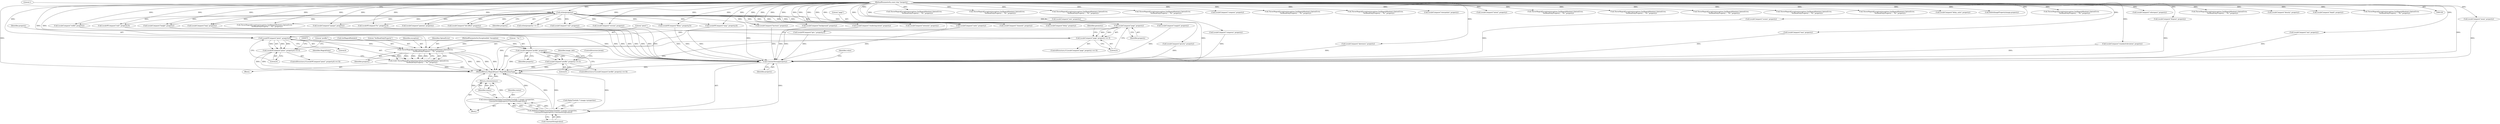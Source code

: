 digraph "0_ImageMagick_b61d35eaccc0a7ddeff8a1c3abfcd0a43ccf210b@pointer" {
"1000942" [label="(Call,LocaleCompare(\"page\",property))"];
"1000204" [label="(Call,strlen(property))"];
"1000140" [label="(MethodParameterIn,const char *property)"];
"1000941" [label="(Call,LocaleCompare(\"page\",property) == 0)"];
"1000968" [label="(Call,LocaleNCompare(\"pixel:\",property,6))"];
"1000967" [label="(Call,LocaleNCompare(\"pixel:\",property,6) == 0)"];
"1000976" [label="(Call,ThrowMagickException(exception,GetMagickModule(),OptionError,\n            \"SetReadOnlyProperty\",\"`%s'\",property))"];
"1000974" [label="(Call,(void) ThrowMagickException(exception,GetMagickModule(),OptionError,\n            \"SetReadOnlyProperty\",\"`%s'\",property))"];
"1000987" [label="(Call,LocaleCompare(\"profile\",property))"];
"1000986" [label="(Call,LocaleCompare(\"profile\",property) == 0)"];
"1001251" [label="(Call,ConstantString(property))"];
"1001245" [label="(Call,AddValueToSplayTree((SplayTreeInfo *) image->properties,\n    ConstantString(property),ConstantString(value)))"];
"1001243" [label="(Call,status=AddValueToSplayTree((SplayTreeInfo *) image->properties,\n    ConstantString(property),ConstantString(value)))"];
"1001255" [label="(Return,return(status);)"];
"1001225" [label="(Call,LocaleNCompare(\"xmp:\",property,4))"];
"1000227" [label="(Call,LocaleNCompare(\"8bim:\",property,5))"];
"1000204" [label="(Call,strlen(property))"];
"1001103" [label="(Call,ThrowMagickException(exception,GetMagickModule(),OptionError,\n            \"SetReadOnlyProperty\",\"`%s'\",property))"];
"1001252" [label="(Identifier,property)"];
"1000967" [label="(Call,LocaleNCompare(\"pixel:\",property,6) == 0)"];
"1000888" [label="(Call,LocaleCompare(\"mean\",property))"];
"1000203" [label="(Call,strlen(property) <= 1)"];
"1001246" [label="(Call,(SplayTreeInfo *) image->properties)"];
"1000970" [label="(Identifier,property)"];
"1001245" [label="(Call,AddValueToSplayTree((SplayTreeInfo *) image->properties,\n    ConstantString(property),ConstantString(value)))"];
"1001256" [label="(Identifier,status)"];
"1000630" [label="(Call,LocaleNCompare(\"fx:\",property,3))"];
"1000250" [label="(Call,LocaleCompare(\"background\",property))"];
"1000704" [label="(Call,LocaleCompare(\"height\",property))"];
"1000615" [label="(Call,ThrowMagickException(exception,GetMagickModule(),OptionError,\n            \"SetReadOnlyProperty\",\"`%s'\",property))"];
"1001079" [label="(Call,LocaleCompare(\"size\",property))"];
"1000974" [label="(Call,(void) ThrowMagickException(exception,GetMagickModule(),OptionError,\n            \"SetReadOnlyProperty\",\"`%s'\",property))"];
"1000927" [label="(Call,ThrowMagickException(exception,GetMagickModule(),OptionError,\n            \"SetReadOnlyProperty\",\"`%s'\",property))"];
"1000978" [label="(Call,GetMagickModule())"];
"1000497" [label="(Call,ThrowMagickException(exception,GetMagickModule(),OptionError,\n            \"SetReadOnlyProperty\",\"`%s'\",property))"];
"1000876" [label="(Call,LocaleCompare(\"magick\",property))"];
"1001148" [label="(Call,LocaleCompare(\"units\",property))"];
"1001203" [label="(Call,LocaleCompare(\"width\",property))"];
"1000973" [label="(Block,)"];
"1000972" [label="(Literal,0)"];
"1000316" [label="(Call,LocaleCompare(\"compose\",property))"];
"1001210" [label="(Call,ThrowMagickException(exception,GetMagickModule(),OptionError,\n            \"SetReadOnlyProperty\",\"`%s'\",property))"];
"1001255" [label="(Return,return(status);)"];
"1000984" [label="(Identifier,MagickFalse)"];
"1000982" [label="(Identifier,property)"];
"1000813" [label="(Call,LocaleNCompare(\"iptc:\",property,5))"];
"1000857" [label="(Call,LocaleCompare(\"loop\",property))"];
"1000969" [label="(Literal,\"pixel:\")"];
"1000906" [label="(Call,ThrowMagickException(exception,GetMagickModule(),OptionError,\n             \"SetReadOnlyProperty\",\"`%s'\",property))"];
"1000784" [label="(Call,LocaleCompare(\"interpolate\",property))"];
"1000671" [label="(Call,LocaleCompare(\"gravity\",property))"];
"1000726" [label="(Call,LocaleCompare(\"intensity\",property))"];
"1000140" [label="(MethodParameterIn,const char *property)"];
"1000943" [label="(Literal,\"page\")"];
"1000755" [label="(Call,LocaleCompare(\"intent\",property))"];
"1001181" [label="(Call,LocaleCompare(\"version\",property))"];
"1000899" [label="(Call,LocaleCompare(\"min\",property))"];
"1000345" [label="(Call,LocaleCompare(\"compress\",property))"];
"1000821" [label="(Call,ThrowMagickException(exception,GetMagickModule(),OptionError,\n            \"SetReadOnlyProperty\",\"`%s'\",property))"];
"1000235" [label="(Call,ThrowMagickException(exception,GetMagickModule(),OptionError,\n            \"SetReadOnlyProperty\",\"`%s'\",property))"];
"1000920" [label="(Call,LocaleCompare(\"opaque\",property))"];
"1001085" [label="(Call,LocaleCompare(\"skewness\",property))"];
"1000945" [label="(Literal,0)"];
"1000977" [label="(Identifier,exception)"];
"1000971" [label="(Literal,6)"];
"1000835" [label="(Call,LocaleCompare(\"kurtosis\",property))"];
"1000985" [label="(ControlStructure,if (LocaleCompare(\"profile\",property) == 0))"];
"1001046" [label="(Call,LocaleCompare(\"rendering-intent\",property))"];
"1000143" [label="(Block,)"];
"1000995" [label="(Identifier,image_info)"];
"1000968" [label="(Call,LocaleNCompare(\"pixel:\",property,6))"];
"1000966" [label="(ControlStructure,if (LocaleNCompare(\"pixel:\",property,6) == 0))"];
"1000711" [label="(Call,ThrowMagickException(exception,GetMagickModule(),OptionError,\n            \"SetReadOnlyProperty\",\"`%s'\",property))"];
"1000979" [label="(Identifier,OptionError)"];
"1000638" [label="(Call,ThrowMagickException(exception,GetMagickModule(),OptionError,\n            \"SetReadOnlyProperty\",\"`%s'\",property))"];
"1000942" [label="(Call,LocaleCompare(\"page\",property))"];
"1000142" [label="(MethodParameterIn,ExceptionInfo *exception)"];
"1001091" [label="(Call,LocaleCompare(\"scenes\",property))"];
"1000882" [label="(Call,LocaleCompare(\"max\",property))"];
"1001233" [label="(Call,ThrowMagickException(exception,GetMagickModule(),OptionError,\n            \"SetReadOnlyProperty\",\"`%s'\",property))"];
"1000986" [label="(Call,LocaleCompare(\"profile\",property) == 0)"];
"1000949" [label="(Identifier,geometry)"];
"1000987" [label="(Call,LocaleCompare(\"profile\",property))"];
"1000490" [label="(Call,LocaleCompare(\"delay_units\",property))"];
"1001096" [label="(Call,LocaleCompare(\"standard-deviation\",property))"];
"1001253" [label="(Call,ConstantString(value))"];
"1000976" [label="(Call,ThrowMagickException(exception,GetMagickModule(),OptionError,\n            \"SetReadOnlyProperty\",\"`%s'\",property))"];
"1000196" [label="(Call,DeleteImageProperty(image,property))"];
"1000607" [label="(Call,LocaleNCompare(\"exif:\",property,5))"];
"1000271" [label="(Call,LocaleCompare(\"channels\",property))"];
"1000988" [label="(Literal,\"profile\")"];
"1000989" [label="(Identifier,property)"];
"1000990" [label="(Literal,0)"];
"1000574" [label="(Call,LocaleCompare(\"dispose\",property))"];
"1001254" [label="(Identifier,value)"];
"1000842" [label="(Call,ThrowMagickException(exception,GetMagickModule(),OptionError,\n            \"SetReadOnlyProperty\",\"`%s'\",property))"];
"1000940" [label="(ControlStructure,if (LocaleCompare(\"page\",property) == 0))"];
"1001243" [label="(Call,status=AddValueToSplayTree((SplayTreeInfo *) image->properties,\n    ConstantString(property),ConstantString(value)))"];
"1000378" [label="(Call,LocaleCompare(\"delay\",property))"];
"1000653" [label="(Call,LocaleCompare(\"gamma\",property))"];
"1000289" [label="(Call,LocaleCompare(\"colorspace\",property))"];
"1000210" [label="(Call,ThrowMagickException(exception,GetMagickModule(),OptionError,\n         \"SetReadOnlyProperty\",\"`%s'\",property))"];
"1001188" [label="(Call,ThrowMagickException(exception,GetMagickModule(),OptionError,\n            \"SetReadOnlyProperty\",\"`%s'\",property))"];
"1000941" [label="(Call,LocaleCompare(\"page\",property) == 0)"];
"1001257" [label="(MethodReturn,MagickExport MagickBooleanType)"];
"1000980" [label="(Literal,\"SetReadOnlyProperty\")"];
"1000508" [label="(Call,LocaleCompare(\"density\",property))"];
"1001040" [label="(ControlStructure,break;)"];
"1000981" [label="(Literal,\"`%s'\")"];
"1000205" [label="(Identifier,property)"];
"1000944" [label="(Identifier,property)"];
"1000559" [label="(Call,LocaleCompare(\"depth\",property))"];
"1001251" [label="(Call,ConstantString(property))"];
"1001244" [label="(Identifier,status)"];
"1000206" [label="(Literal,1)"];
"1001118" [label="(Call,LocaleCompare(\"tile-offset\",property))"];
"1000894" [label="(Call,LocaleCompare(\"min\",property))"];
"1000278" [label="(Call,ThrowMagickException(exception,GetMagickModule(),OptionError,\n            \"SetReadOnlyProperty\",\"`%s'\",property))"];
"1000942" -> "1000941"  [label="AST: "];
"1000942" -> "1000944"  [label="CFG: "];
"1000943" -> "1000942"  [label="AST: "];
"1000944" -> "1000942"  [label="AST: "];
"1000945" -> "1000942"  [label="CFG: "];
"1000942" -> "1001257"  [label="DDG: "];
"1000942" -> "1000941"  [label="DDG: "];
"1000942" -> "1000941"  [label="DDG: "];
"1000204" -> "1000942"  [label="DDG: "];
"1000140" -> "1000942"  [label="DDG: "];
"1000942" -> "1000968"  [label="DDG: "];
"1000204" -> "1000203"  [label="AST: "];
"1000204" -> "1000205"  [label="CFG: "];
"1000205" -> "1000204"  [label="AST: "];
"1000206" -> "1000204"  [label="CFG: "];
"1000204" -> "1000203"  [label="DDG: "];
"1000140" -> "1000204"  [label="DDG: "];
"1000204" -> "1000210"  [label="DDG: "];
"1000204" -> "1000227"  [label="DDG: "];
"1000204" -> "1000250"  [label="DDG: "];
"1000204" -> "1000271"  [label="DDG: "];
"1000204" -> "1000378"  [label="DDG: "];
"1000204" -> "1000607"  [label="DDG: "];
"1000204" -> "1000630"  [label="DDG: "];
"1000204" -> "1000653"  [label="DDG: "];
"1000204" -> "1000704"  [label="DDG: "];
"1000204" -> "1000726"  [label="DDG: "];
"1000204" -> "1000835"  [label="DDG: "];
"1000204" -> "1000857"  [label="DDG: "];
"1000204" -> "1000876"  [label="DDG: "];
"1000204" -> "1000920"  [label="DDG: "];
"1000204" -> "1001046"  [label="DDG: "];
"1000204" -> "1001079"  [label="DDG: "];
"1000204" -> "1001118"  [label="DDG: "];
"1000204" -> "1001148"  [label="DDG: "];
"1000204" -> "1001181"  [label="DDG: "];
"1000204" -> "1001203"  [label="DDG: "];
"1000204" -> "1001225"  [label="DDG: "];
"1000204" -> "1001251"  [label="DDG: "];
"1000140" -> "1000138"  [label="AST: "];
"1000140" -> "1001257"  [label="DDG: "];
"1000140" -> "1000196"  [label="DDG: "];
"1000140" -> "1000210"  [label="DDG: "];
"1000140" -> "1000227"  [label="DDG: "];
"1000140" -> "1000235"  [label="DDG: "];
"1000140" -> "1000250"  [label="DDG: "];
"1000140" -> "1000271"  [label="DDG: "];
"1000140" -> "1000278"  [label="DDG: "];
"1000140" -> "1000289"  [label="DDG: "];
"1000140" -> "1000316"  [label="DDG: "];
"1000140" -> "1000345"  [label="DDG: "];
"1000140" -> "1000378"  [label="DDG: "];
"1000140" -> "1000490"  [label="DDG: "];
"1000140" -> "1000497"  [label="DDG: "];
"1000140" -> "1000508"  [label="DDG: "];
"1000140" -> "1000559"  [label="DDG: "];
"1000140" -> "1000574"  [label="DDG: "];
"1000140" -> "1000607"  [label="DDG: "];
"1000140" -> "1000615"  [label="DDG: "];
"1000140" -> "1000630"  [label="DDG: "];
"1000140" -> "1000638"  [label="DDG: "];
"1000140" -> "1000653"  [label="DDG: "];
"1000140" -> "1000671"  [label="DDG: "];
"1000140" -> "1000704"  [label="DDG: "];
"1000140" -> "1000711"  [label="DDG: "];
"1000140" -> "1000726"  [label="DDG: "];
"1000140" -> "1000755"  [label="DDG: "];
"1000140" -> "1000784"  [label="DDG: "];
"1000140" -> "1000813"  [label="DDG: "];
"1000140" -> "1000821"  [label="DDG: "];
"1000140" -> "1000835"  [label="DDG: "];
"1000140" -> "1000842"  [label="DDG: "];
"1000140" -> "1000857"  [label="DDG: "];
"1000140" -> "1000876"  [label="DDG: "];
"1000140" -> "1000882"  [label="DDG: "];
"1000140" -> "1000888"  [label="DDG: "];
"1000140" -> "1000894"  [label="DDG: "];
"1000140" -> "1000899"  [label="DDG: "];
"1000140" -> "1000906"  [label="DDG: "];
"1000140" -> "1000920"  [label="DDG: "];
"1000140" -> "1000927"  [label="DDG: "];
"1000140" -> "1000968"  [label="DDG: "];
"1000140" -> "1000976"  [label="DDG: "];
"1000140" -> "1000987"  [label="DDG: "];
"1000140" -> "1001046"  [label="DDG: "];
"1000140" -> "1001079"  [label="DDG: "];
"1000140" -> "1001085"  [label="DDG: "];
"1000140" -> "1001091"  [label="DDG: "];
"1000140" -> "1001096"  [label="DDG: "];
"1000140" -> "1001103"  [label="DDG: "];
"1000140" -> "1001118"  [label="DDG: "];
"1000140" -> "1001148"  [label="DDG: "];
"1000140" -> "1001181"  [label="DDG: "];
"1000140" -> "1001188"  [label="DDG: "];
"1000140" -> "1001203"  [label="DDG: "];
"1000140" -> "1001210"  [label="DDG: "];
"1000140" -> "1001225"  [label="DDG: "];
"1000140" -> "1001233"  [label="DDG: "];
"1000140" -> "1001251"  [label="DDG: "];
"1000941" -> "1000940"  [label="AST: "];
"1000941" -> "1000945"  [label="CFG: "];
"1000945" -> "1000941"  [label="AST: "];
"1000949" -> "1000941"  [label="CFG: "];
"1000969" -> "1000941"  [label="CFG: "];
"1000941" -> "1001257"  [label="DDG: "];
"1000941" -> "1001257"  [label="DDG: "];
"1000968" -> "1000967"  [label="AST: "];
"1000968" -> "1000971"  [label="CFG: "];
"1000969" -> "1000968"  [label="AST: "];
"1000970" -> "1000968"  [label="AST: "];
"1000971" -> "1000968"  [label="AST: "];
"1000972" -> "1000968"  [label="CFG: "];
"1000968" -> "1000967"  [label="DDG: "];
"1000968" -> "1000967"  [label="DDG: "];
"1000968" -> "1000967"  [label="DDG: "];
"1000968" -> "1000976"  [label="DDG: "];
"1000968" -> "1000987"  [label="DDG: "];
"1000967" -> "1000966"  [label="AST: "];
"1000967" -> "1000972"  [label="CFG: "];
"1000972" -> "1000967"  [label="AST: "];
"1000975" -> "1000967"  [label="CFG: "];
"1000988" -> "1000967"  [label="CFG: "];
"1000967" -> "1001257"  [label="DDG: "];
"1000967" -> "1001257"  [label="DDG: "];
"1000976" -> "1000974"  [label="AST: "];
"1000976" -> "1000982"  [label="CFG: "];
"1000977" -> "1000976"  [label="AST: "];
"1000978" -> "1000976"  [label="AST: "];
"1000979" -> "1000976"  [label="AST: "];
"1000980" -> "1000976"  [label="AST: "];
"1000981" -> "1000976"  [label="AST: "];
"1000982" -> "1000976"  [label="AST: "];
"1000974" -> "1000976"  [label="CFG: "];
"1000976" -> "1001257"  [label="DDG: "];
"1000976" -> "1001257"  [label="DDG: "];
"1000976" -> "1001257"  [label="DDG: "];
"1000976" -> "1001257"  [label="DDG: "];
"1000976" -> "1000974"  [label="DDG: "];
"1000976" -> "1000974"  [label="DDG: "];
"1000976" -> "1000974"  [label="DDG: "];
"1000976" -> "1000974"  [label="DDG: "];
"1000976" -> "1000974"  [label="DDG: "];
"1000976" -> "1000974"  [label="DDG: "];
"1000142" -> "1000976"  [label="DDG: "];
"1000974" -> "1000973"  [label="AST: "];
"1000975" -> "1000974"  [label="AST: "];
"1000984" -> "1000974"  [label="CFG: "];
"1000974" -> "1001257"  [label="DDG: "];
"1000974" -> "1001257"  [label="DDG: "];
"1000987" -> "1000986"  [label="AST: "];
"1000987" -> "1000989"  [label="CFG: "];
"1000988" -> "1000987"  [label="AST: "];
"1000989" -> "1000987"  [label="AST: "];
"1000990" -> "1000987"  [label="CFG: "];
"1000987" -> "1001257"  [label="DDG: "];
"1000987" -> "1000986"  [label="DDG: "];
"1000987" -> "1000986"  [label="DDG: "];
"1000987" -> "1001251"  [label="DDG: "];
"1000986" -> "1000985"  [label="AST: "];
"1000986" -> "1000990"  [label="CFG: "];
"1000990" -> "1000986"  [label="AST: "];
"1000995" -> "1000986"  [label="CFG: "];
"1001040" -> "1000986"  [label="CFG: "];
"1000986" -> "1001257"  [label="DDG: "];
"1000986" -> "1001257"  [label="DDG: "];
"1001251" -> "1001245"  [label="AST: "];
"1001251" -> "1001252"  [label="CFG: "];
"1001252" -> "1001251"  [label="AST: "];
"1001254" -> "1001251"  [label="CFG: "];
"1001251" -> "1001257"  [label="DDG: "];
"1001251" -> "1001245"  [label="DDG: "];
"1000876" -> "1001251"  [label="DDG: "];
"1001203" -> "1001251"  [label="DDG: "];
"1000882" -> "1001251"  [label="DDG: "];
"1001148" -> "1001251"  [label="DDG: "];
"1000345" -> "1001251"  [label="DDG: "];
"1001181" -> "1001251"  [label="DDG: "];
"1001225" -> "1001251"  [label="DDG: "];
"1001118" -> "1001251"  [label="DDG: "];
"1000899" -> "1001251"  [label="DDG: "];
"1000630" -> "1001251"  [label="DDG: "];
"1001085" -> "1001251"  [label="DDG: "];
"1001096" -> "1001251"  [label="DDG: "];
"1001046" -> "1001251"  [label="DDG: "];
"1000857" -> "1001251"  [label="DDG: "];
"1000227" -> "1001251"  [label="DDG: "];
"1000250" -> "1001251"  [label="DDG: "];
"1000888" -> "1001251"  [label="DDG: "];
"1000704" -> "1001251"  [label="DDG: "];
"1000813" -> "1001251"  [label="DDG: "];
"1001091" -> "1001251"  [label="DDG: "];
"1000574" -> "1001251"  [label="DDG: "];
"1000894" -> "1001251"  [label="DDG: "];
"1001079" -> "1001251"  [label="DDG: "];
"1000607" -> "1001251"  [label="DDG: "];
"1000671" -> "1001251"  [label="DDG: "];
"1000835" -> "1001251"  [label="DDG: "];
"1000920" -> "1001251"  [label="DDG: "];
"1001245" -> "1001243"  [label="AST: "];
"1001245" -> "1001253"  [label="CFG: "];
"1001246" -> "1001245"  [label="AST: "];
"1001253" -> "1001245"  [label="AST: "];
"1001243" -> "1001245"  [label="CFG: "];
"1001245" -> "1001257"  [label="DDG: "];
"1001245" -> "1001257"  [label="DDG: "];
"1001245" -> "1001257"  [label="DDG: "];
"1001245" -> "1001243"  [label="DDG: "];
"1001245" -> "1001243"  [label="DDG: "];
"1001245" -> "1001243"  [label="DDG: "];
"1001246" -> "1001245"  [label="DDG: "];
"1001253" -> "1001245"  [label="DDG: "];
"1001243" -> "1000143"  [label="AST: "];
"1001244" -> "1001243"  [label="AST: "];
"1001256" -> "1001243"  [label="CFG: "];
"1001243" -> "1001257"  [label="DDG: "];
"1001243" -> "1001257"  [label="DDG: "];
"1001243" -> "1001255"  [label="DDG: "];
"1001255" -> "1000143"  [label="AST: "];
"1001255" -> "1001256"  [label="CFG: "];
"1001256" -> "1001255"  [label="AST: "];
"1001257" -> "1001255"  [label="CFG: "];
"1001255" -> "1001257"  [label="DDG: "];
"1001256" -> "1001255"  [label="DDG: "];
}
